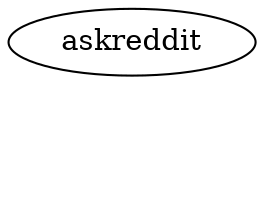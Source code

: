 /*****
 
*****/

digraph G {
  graph [splines=true overlap=false]
  node  [shape=ellipse, width=0.3, height=0.3]
  43 [label="askreddit"];
  label = "\n \n";  fontsize=24;
}
